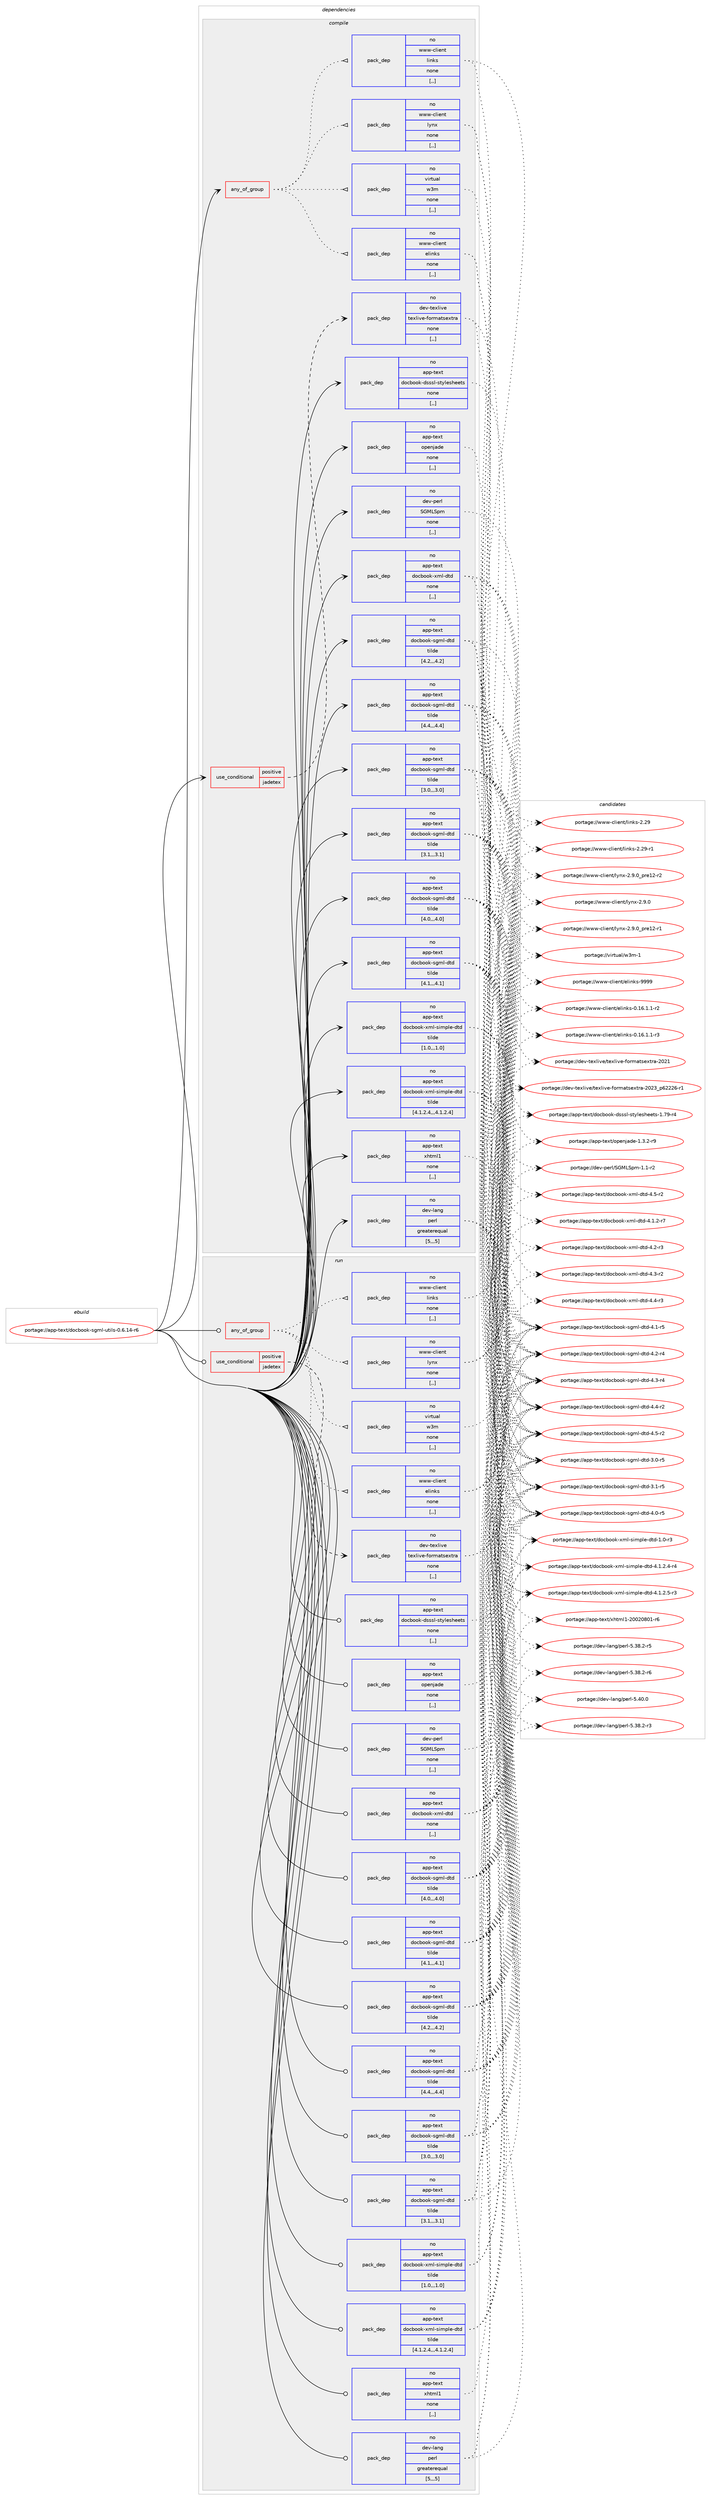 digraph prolog {

# *************
# Graph options
# *************

newrank=true;
concentrate=true;
compound=true;
graph [rankdir=LR,fontname=Helvetica,fontsize=10,ranksep=1.5];#, ranksep=2.5, nodesep=0.2];
edge  [arrowhead=vee];
node  [fontname=Helvetica,fontsize=10];

# **********
# The ebuild
# **********

subgraph cluster_leftcol {
color=gray;
rank=same;
label=<<i>ebuild</i>>;
id [label="portage://app-text/docbook-sgml-utils-0.6.14-r6", color=red, width=4, href="../app-text/docbook-sgml-utils-0.6.14-r6.svg"];
}

# ****************
# The dependencies
# ****************

subgraph cluster_midcol {
color=gray;
label=<<i>dependencies</i>>;
subgraph cluster_compile {
fillcolor="#eeeeee";
style=filled;
label=<<i>compile</i>>;
subgraph any417 {
dependency53388 [label=<<TABLE BORDER="0" CELLBORDER="1" CELLSPACING="0" CELLPADDING="4"><TR><TD CELLPADDING="10">any_of_group</TD></TR></TABLE>>, shape=none, color=red];subgraph pack38398 {
dependency53389 [label=<<TABLE BORDER="0" CELLBORDER="1" CELLSPACING="0" CELLPADDING="4" WIDTH="220"><TR><TD ROWSPAN="6" CELLPADDING="30">pack_dep</TD></TR><TR><TD WIDTH="110">no</TD></TR><TR><TD>www-client</TD></TR><TR><TD>lynx</TD></TR><TR><TD>none</TD></TR><TR><TD>[,,]</TD></TR></TABLE>>, shape=none, color=blue];
}
dependency53388:e -> dependency53389:w [weight=20,style="dotted",arrowhead="oinv"];
subgraph pack38399 {
dependency53390 [label=<<TABLE BORDER="0" CELLBORDER="1" CELLSPACING="0" CELLPADDING="4" WIDTH="220"><TR><TD ROWSPAN="6" CELLPADDING="30">pack_dep</TD></TR><TR><TD WIDTH="110">no</TD></TR><TR><TD>www-client</TD></TR><TR><TD>links</TD></TR><TR><TD>none</TD></TR><TR><TD>[,,]</TD></TR></TABLE>>, shape=none, color=blue];
}
dependency53388:e -> dependency53390:w [weight=20,style="dotted",arrowhead="oinv"];
subgraph pack38400 {
dependency53391 [label=<<TABLE BORDER="0" CELLBORDER="1" CELLSPACING="0" CELLPADDING="4" WIDTH="220"><TR><TD ROWSPAN="6" CELLPADDING="30">pack_dep</TD></TR><TR><TD WIDTH="110">no</TD></TR><TR><TD>www-client</TD></TR><TR><TD>elinks</TD></TR><TR><TD>none</TD></TR><TR><TD>[,,]</TD></TR></TABLE>>, shape=none, color=blue];
}
dependency53388:e -> dependency53391:w [weight=20,style="dotted",arrowhead="oinv"];
subgraph pack38401 {
dependency53392 [label=<<TABLE BORDER="0" CELLBORDER="1" CELLSPACING="0" CELLPADDING="4" WIDTH="220"><TR><TD ROWSPAN="6" CELLPADDING="30">pack_dep</TD></TR><TR><TD WIDTH="110">no</TD></TR><TR><TD>virtual</TD></TR><TR><TD>w3m</TD></TR><TR><TD>none</TD></TR><TR><TD>[,,]</TD></TR></TABLE>>, shape=none, color=blue];
}
dependency53388:e -> dependency53392:w [weight=20,style="dotted",arrowhead="oinv"];
}
id:e -> dependency53388:w [weight=20,style="solid",arrowhead="vee"];
subgraph cond14523 {
dependency53393 [label=<<TABLE BORDER="0" CELLBORDER="1" CELLSPACING="0" CELLPADDING="4"><TR><TD ROWSPAN="3" CELLPADDING="10">use_conditional</TD></TR><TR><TD>positive</TD></TR><TR><TD>jadetex</TD></TR></TABLE>>, shape=none, color=red];
subgraph pack38402 {
dependency53394 [label=<<TABLE BORDER="0" CELLBORDER="1" CELLSPACING="0" CELLPADDING="4" WIDTH="220"><TR><TD ROWSPAN="6" CELLPADDING="30">pack_dep</TD></TR><TR><TD WIDTH="110">no</TD></TR><TR><TD>dev-texlive</TD></TR><TR><TD>texlive-formatsextra</TD></TR><TR><TD>none</TD></TR><TR><TD>[,,]</TD></TR></TABLE>>, shape=none, color=blue];
}
dependency53393:e -> dependency53394:w [weight=20,style="dashed",arrowhead="vee"];
}
id:e -> dependency53393:w [weight=20,style="solid",arrowhead="vee"];
subgraph pack38403 {
dependency53395 [label=<<TABLE BORDER="0" CELLBORDER="1" CELLSPACING="0" CELLPADDING="4" WIDTH="220"><TR><TD ROWSPAN="6" CELLPADDING="30">pack_dep</TD></TR><TR><TD WIDTH="110">no</TD></TR><TR><TD>app-text</TD></TR><TR><TD>docbook-dsssl-stylesheets</TD></TR><TR><TD>none</TD></TR><TR><TD>[,,]</TD></TR></TABLE>>, shape=none, color=blue];
}
id:e -> dependency53395:w [weight=20,style="solid",arrowhead="vee"];
subgraph pack38404 {
dependency53396 [label=<<TABLE BORDER="0" CELLBORDER="1" CELLSPACING="0" CELLPADDING="4" WIDTH="220"><TR><TD ROWSPAN="6" CELLPADDING="30">pack_dep</TD></TR><TR><TD WIDTH="110">no</TD></TR><TR><TD>app-text</TD></TR><TR><TD>docbook-sgml-dtd</TD></TR><TR><TD>tilde</TD></TR><TR><TD>[3.0,,,3.0]</TD></TR></TABLE>>, shape=none, color=blue];
}
id:e -> dependency53396:w [weight=20,style="solid",arrowhead="vee"];
subgraph pack38405 {
dependency53397 [label=<<TABLE BORDER="0" CELLBORDER="1" CELLSPACING="0" CELLPADDING="4" WIDTH="220"><TR><TD ROWSPAN="6" CELLPADDING="30">pack_dep</TD></TR><TR><TD WIDTH="110">no</TD></TR><TR><TD>app-text</TD></TR><TR><TD>docbook-sgml-dtd</TD></TR><TR><TD>tilde</TD></TR><TR><TD>[3.1,,,3.1]</TD></TR></TABLE>>, shape=none, color=blue];
}
id:e -> dependency53397:w [weight=20,style="solid",arrowhead="vee"];
subgraph pack38406 {
dependency53398 [label=<<TABLE BORDER="0" CELLBORDER="1" CELLSPACING="0" CELLPADDING="4" WIDTH="220"><TR><TD ROWSPAN="6" CELLPADDING="30">pack_dep</TD></TR><TR><TD WIDTH="110">no</TD></TR><TR><TD>app-text</TD></TR><TR><TD>docbook-sgml-dtd</TD></TR><TR><TD>tilde</TD></TR><TR><TD>[4.0,,,4.0]</TD></TR></TABLE>>, shape=none, color=blue];
}
id:e -> dependency53398:w [weight=20,style="solid",arrowhead="vee"];
subgraph pack38407 {
dependency53399 [label=<<TABLE BORDER="0" CELLBORDER="1" CELLSPACING="0" CELLPADDING="4" WIDTH="220"><TR><TD ROWSPAN="6" CELLPADDING="30">pack_dep</TD></TR><TR><TD WIDTH="110">no</TD></TR><TR><TD>app-text</TD></TR><TR><TD>docbook-sgml-dtd</TD></TR><TR><TD>tilde</TD></TR><TR><TD>[4.1,,,4.1]</TD></TR></TABLE>>, shape=none, color=blue];
}
id:e -> dependency53399:w [weight=20,style="solid",arrowhead="vee"];
subgraph pack38408 {
dependency53400 [label=<<TABLE BORDER="0" CELLBORDER="1" CELLSPACING="0" CELLPADDING="4" WIDTH="220"><TR><TD ROWSPAN="6" CELLPADDING="30">pack_dep</TD></TR><TR><TD WIDTH="110">no</TD></TR><TR><TD>app-text</TD></TR><TR><TD>docbook-sgml-dtd</TD></TR><TR><TD>tilde</TD></TR><TR><TD>[4.2,,,4.2]</TD></TR></TABLE>>, shape=none, color=blue];
}
id:e -> dependency53400:w [weight=20,style="solid",arrowhead="vee"];
subgraph pack38409 {
dependency53401 [label=<<TABLE BORDER="0" CELLBORDER="1" CELLSPACING="0" CELLPADDING="4" WIDTH="220"><TR><TD ROWSPAN="6" CELLPADDING="30">pack_dep</TD></TR><TR><TD WIDTH="110">no</TD></TR><TR><TD>app-text</TD></TR><TR><TD>docbook-sgml-dtd</TD></TR><TR><TD>tilde</TD></TR><TR><TD>[4.4,,,4.4]</TD></TR></TABLE>>, shape=none, color=blue];
}
id:e -> dependency53401:w [weight=20,style="solid",arrowhead="vee"];
subgraph pack38410 {
dependency53402 [label=<<TABLE BORDER="0" CELLBORDER="1" CELLSPACING="0" CELLPADDING="4" WIDTH="220"><TR><TD ROWSPAN="6" CELLPADDING="30">pack_dep</TD></TR><TR><TD WIDTH="110">no</TD></TR><TR><TD>app-text</TD></TR><TR><TD>docbook-xml-dtd</TD></TR><TR><TD>none</TD></TR><TR><TD>[,,]</TD></TR></TABLE>>, shape=none, color=blue];
}
id:e -> dependency53402:w [weight=20,style="solid",arrowhead="vee"];
subgraph pack38411 {
dependency53403 [label=<<TABLE BORDER="0" CELLBORDER="1" CELLSPACING="0" CELLPADDING="4" WIDTH="220"><TR><TD ROWSPAN="6" CELLPADDING="30">pack_dep</TD></TR><TR><TD WIDTH="110">no</TD></TR><TR><TD>app-text</TD></TR><TR><TD>docbook-xml-simple-dtd</TD></TR><TR><TD>tilde</TD></TR><TR><TD>[1.0,,,1.0]</TD></TR></TABLE>>, shape=none, color=blue];
}
id:e -> dependency53403:w [weight=20,style="solid",arrowhead="vee"];
subgraph pack38412 {
dependency53404 [label=<<TABLE BORDER="0" CELLBORDER="1" CELLSPACING="0" CELLPADDING="4" WIDTH="220"><TR><TD ROWSPAN="6" CELLPADDING="30">pack_dep</TD></TR><TR><TD WIDTH="110">no</TD></TR><TR><TD>app-text</TD></TR><TR><TD>docbook-xml-simple-dtd</TD></TR><TR><TD>tilde</TD></TR><TR><TD>[4.1.2.4,,,4.1.2.4]</TD></TR></TABLE>>, shape=none, color=blue];
}
id:e -> dependency53404:w [weight=20,style="solid",arrowhead="vee"];
subgraph pack38413 {
dependency53405 [label=<<TABLE BORDER="0" CELLBORDER="1" CELLSPACING="0" CELLPADDING="4" WIDTH="220"><TR><TD ROWSPAN="6" CELLPADDING="30">pack_dep</TD></TR><TR><TD WIDTH="110">no</TD></TR><TR><TD>app-text</TD></TR><TR><TD>openjade</TD></TR><TR><TD>none</TD></TR><TR><TD>[,,]</TD></TR></TABLE>>, shape=none, color=blue];
}
id:e -> dependency53405:w [weight=20,style="solid",arrowhead="vee"];
subgraph pack38414 {
dependency53406 [label=<<TABLE BORDER="0" CELLBORDER="1" CELLSPACING="0" CELLPADDING="4" WIDTH="220"><TR><TD ROWSPAN="6" CELLPADDING="30">pack_dep</TD></TR><TR><TD WIDTH="110">no</TD></TR><TR><TD>app-text</TD></TR><TR><TD>xhtml1</TD></TR><TR><TD>none</TD></TR><TR><TD>[,,]</TD></TR></TABLE>>, shape=none, color=blue];
}
id:e -> dependency53406:w [weight=20,style="solid",arrowhead="vee"];
subgraph pack38415 {
dependency53407 [label=<<TABLE BORDER="0" CELLBORDER="1" CELLSPACING="0" CELLPADDING="4" WIDTH="220"><TR><TD ROWSPAN="6" CELLPADDING="30">pack_dep</TD></TR><TR><TD WIDTH="110">no</TD></TR><TR><TD>dev-lang</TD></TR><TR><TD>perl</TD></TR><TR><TD>greaterequal</TD></TR><TR><TD>[5,,,5]</TD></TR></TABLE>>, shape=none, color=blue];
}
id:e -> dependency53407:w [weight=20,style="solid",arrowhead="vee"];
subgraph pack38416 {
dependency53408 [label=<<TABLE BORDER="0" CELLBORDER="1" CELLSPACING="0" CELLPADDING="4" WIDTH="220"><TR><TD ROWSPAN="6" CELLPADDING="30">pack_dep</TD></TR><TR><TD WIDTH="110">no</TD></TR><TR><TD>dev-perl</TD></TR><TR><TD>SGMLSpm</TD></TR><TR><TD>none</TD></TR><TR><TD>[,,]</TD></TR></TABLE>>, shape=none, color=blue];
}
id:e -> dependency53408:w [weight=20,style="solid",arrowhead="vee"];
}
subgraph cluster_compileandrun {
fillcolor="#eeeeee";
style=filled;
label=<<i>compile and run</i>>;
}
subgraph cluster_run {
fillcolor="#eeeeee";
style=filled;
label=<<i>run</i>>;
subgraph any418 {
dependency53409 [label=<<TABLE BORDER="0" CELLBORDER="1" CELLSPACING="0" CELLPADDING="4"><TR><TD CELLPADDING="10">any_of_group</TD></TR></TABLE>>, shape=none, color=red];subgraph pack38417 {
dependency53410 [label=<<TABLE BORDER="0" CELLBORDER="1" CELLSPACING="0" CELLPADDING="4" WIDTH="220"><TR><TD ROWSPAN="6" CELLPADDING="30">pack_dep</TD></TR><TR><TD WIDTH="110">no</TD></TR><TR><TD>www-client</TD></TR><TR><TD>lynx</TD></TR><TR><TD>none</TD></TR><TR><TD>[,,]</TD></TR></TABLE>>, shape=none, color=blue];
}
dependency53409:e -> dependency53410:w [weight=20,style="dotted",arrowhead="oinv"];
subgraph pack38418 {
dependency53411 [label=<<TABLE BORDER="0" CELLBORDER="1" CELLSPACING="0" CELLPADDING="4" WIDTH="220"><TR><TD ROWSPAN="6" CELLPADDING="30">pack_dep</TD></TR><TR><TD WIDTH="110">no</TD></TR><TR><TD>www-client</TD></TR><TR><TD>links</TD></TR><TR><TD>none</TD></TR><TR><TD>[,,]</TD></TR></TABLE>>, shape=none, color=blue];
}
dependency53409:e -> dependency53411:w [weight=20,style="dotted",arrowhead="oinv"];
subgraph pack38419 {
dependency53412 [label=<<TABLE BORDER="0" CELLBORDER="1" CELLSPACING="0" CELLPADDING="4" WIDTH="220"><TR><TD ROWSPAN="6" CELLPADDING="30">pack_dep</TD></TR><TR><TD WIDTH="110">no</TD></TR><TR><TD>www-client</TD></TR><TR><TD>elinks</TD></TR><TR><TD>none</TD></TR><TR><TD>[,,]</TD></TR></TABLE>>, shape=none, color=blue];
}
dependency53409:e -> dependency53412:w [weight=20,style="dotted",arrowhead="oinv"];
subgraph pack38420 {
dependency53413 [label=<<TABLE BORDER="0" CELLBORDER="1" CELLSPACING="0" CELLPADDING="4" WIDTH="220"><TR><TD ROWSPAN="6" CELLPADDING="30">pack_dep</TD></TR><TR><TD WIDTH="110">no</TD></TR><TR><TD>virtual</TD></TR><TR><TD>w3m</TD></TR><TR><TD>none</TD></TR><TR><TD>[,,]</TD></TR></TABLE>>, shape=none, color=blue];
}
dependency53409:e -> dependency53413:w [weight=20,style="dotted",arrowhead="oinv"];
}
id:e -> dependency53409:w [weight=20,style="solid",arrowhead="odot"];
subgraph cond14524 {
dependency53414 [label=<<TABLE BORDER="0" CELLBORDER="1" CELLSPACING="0" CELLPADDING="4"><TR><TD ROWSPAN="3" CELLPADDING="10">use_conditional</TD></TR><TR><TD>positive</TD></TR><TR><TD>jadetex</TD></TR></TABLE>>, shape=none, color=red];
subgraph pack38421 {
dependency53415 [label=<<TABLE BORDER="0" CELLBORDER="1" CELLSPACING="0" CELLPADDING="4" WIDTH="220"><TR><TD ROWSPAN="6" CELLPADDING="30">pack_dep</TD></TR><TR><TD WIDTH="110">no</TD></TR><TR><TD>dev-texlive</TD></TR><TR><TD>texlive-formatsextra</TD></TR><TR><TD>none</TD></TR><TR><TD>[,,]</TD></TR></TABLE>>, shape=none, color=blue];
}
dependency53414:e -> dependency53415:w [weight=20,style="dashed",arrowhead="vee"];
}
id:e -> dependency53414:w [weight=20,style="solid",arrowhead="odot"];
subgraph pack38422 {
dependency53416 [label=<<TABLE BORDER="0" CELLBORDER="1" CELLSPACING="0" CELLPADDING="4" WIDTH="220"><TR><TD ROWSPAN="6" CELLPADDING="30">pack_dep</TD></TR><TR><TD WIDTH="110">no</TD></TR><TR><TD>app-text</TD></TR><TR><TD>docbook-dsssl-stylesheets</TD></TR><TR><TD>none</TD></TR><TR><TD>[,,]</TD></TR></TABLE>>, shape=none, color=blue];
}
id:e -> dependency53416:w [weight=20,style="solid",arrowhead="odot"];
subgraph pack38423 {
dependency53417 [label=<<TABLE BORDER="0" CELLBORDER="1" CELLSPACING="0" CELLPADDING="4" WIDTH="220"><TR><TD ROWSPAN="6" CELLPADDING="30">pack_dep</TD></TR><TR><TD WIDTH="110">no</TD></TR><TR><TD>app-text</TD></TR><TR><TD>docbook-sgml-dtd</TD></TR><TR><TD>tilde</TD></TR><TR><TD>[3.0,,,3.0]</TD></TR></TABLE>>, shape=none, color=blue];
}
id:e -> dependency53417:w [weight=20,style="solid",arrowhead="odot"];
subgraph pack38424 {
dependency53418 [label=<<TABLE BORDER="0" CELLBORDER="1" CELLSPACING="0" CELLPADDING="4" WIDTH="220"><TR><TD ROWSPAN="6" CELLPADDING="30">pack_dep</TD></TR><TR><TD WIDTH="110">no</TD></TR><TR><TD>app-text</TD></TR><TR><TD>docbook-sgml-dtd</TD></TR><TR><TD>tilde</TD></TR><TR><TD>[3.1,,,3.1]</TD></TR></TABLE>>, shape=none, color=blue];
}
id:e -> dependency53418:w [weight=20,style="solid",arrowhead="odot"];
subgraph pack38425 {
dependency53419 [label=<<TABLE BORDER="0" CELLBORDER="1" CELLSPACING="0" CELLPADDING="4" WIDTH="220"><TR><TD ROWSPAN="6" CELLPADDING="30">pack_dep</TD></TR><TR><TD WIDTH="110">no</TD></TR><TR><TD>app-text</TD></TR><TR><TD>docbook-sgml-dtd</TD></TR><TR><TD>tilde</TD></TR><TR><TD>[4.0,,,4.0]</TD></TR></TABLE>>, shape=none, color=blue];
}
id:e -> dependency53419:w [weight=20,style="solid",arrowhead="odot"];
subgraph pack38426 {
dependency53420 [label=<<TABLE BORDER="0" CELLBORDER="1" CELLSPACING="0" CELLPADDING="4" WIDTH="220"><TR><TD ROWSPAN="6" CELLPADDING="30">pack_dep</TD></TR><TR><TD WIDTH="110">no</TD></TR><TR><TD>app-text</TD></TR><TR><TD>docbook-sgml-dtd</TD></TR><TR><TD>tilde</TD></TR><TR><TD>[4.1,,,4.1]</TD></TR></TABLE>>, shape=none, color=blue];
}
id:e -> dependency53420:w [weight=20,style="solid",arrowhead="odot"];
subgraph pack38427 {
dependency53421 [label=<<TABLE BORDER="0" CELLBORDER="1" CELLSPACING="0" CELLPADDING="4" WIDTH="220"><TR><TD ROWSPAN="6" CELLPADDING="30">pack_dep</TD></TR><TR><TD WIDTH="110">no</TD></TR><TR><TD>app-text</TD></TR><TR><TD>docbook-sgml-dtd</TD></TR><TR><TD>tilde</TD></TR><TR><TD>[4.2,,,4.2]</TD></TR></TABLE>>, shape=none, color=blue];
}
id:e -> dependency53421:w [weight=20,style="solid",arrowhead="odot"];
subgraph pack38428 {
dependency53422 [label=<<TABLE BORDER="0" CELLBORDER="1" CELLSPACING="0" CELLPADDING="4" WIDTH="220"><TR><TD ROWSPAN="6" CELLPADDING="30">pack_dep</TD></TR><TR><TD WIDTH="110">no</TD></TR><TR><TD>app-text</TD></TR><TR><TD>docbook-sgml-dtd</TD></TR><TR><TD>tilde</TD></TR><TR><TD>[4.4,,,4.4]</TD></TR></TABLE>>, shape=none, color=blue];
}
id:e -> dependency53422:w [weight=20,style="solid",arrowhead="odot"];
subgraph pack38429 {
dependency53423 [label=<<TABLE BORDER="0" CELLBORDER="1" CELLSPACING="0" CELLPADDING="4" WIDTH="220"><TR><TD ROWSPAN="6" CELLPADDING="30">pack_dep</TD></TR><TR><TD WIDTH="110">no</TD></TR><TR><TD>app-text</TD></TR><TR><TD>docbook-xml-dtd</TD></TR><TR><TD>none</TD></TR><TR><TD>[,,]</TD></TR></TABLE>>, shape=none, color=blue];
}
id:e -> dependency53423:w [weight=20,style="solid",arrowhead="odot"];
subgraph pack38430 {
dependency53424 [label=<<TABLE BORDER="0" CELLBORDER="1" CELLSPACING="0" CELLPADDING="4" WIDTH="220"><TR><TD ROWSPAN="6" CELLPADDING="30">pack_dep</TD></TR><TR><TD WIDTH="110">no</TD></TR><TR><TD>app-text</TD></TR><TR><TD>docbook-xml-simple-dtd</TD></TR><TR><TD>tilde</TD></TR><TR><TD>[1.0,,,1.0]</TD></TR></TABLE>>, shape=none, color=blue];
}
id:e -> dependency53424:w [weight=20,style="solid",arrowhead="odot"];
subgraph pack38431 {
dependency53425 [label=<<TABLE BORDER="0" CELLBORDER="1" CELLSPACING="0" CELLPADDING="4" WIDTH="220"><TR><TD ROWSPAN="6" CELLPADDING="30">pack_dep</TD></TR><TR><TD WIDTH="110">no</TD></TR><TR><TD>app-text</TD></TR><TR><TD>docbook-xml-simple-dtd</TD></TR><TR><TD>tilde</TD></TR><TR><TD>[4.1.2.4,,,4.1.2.4]</TD></TR></TABLE>>, shape=none, color=blue];
}
id:e -> dependency53425:w [weight=20,style="solid",arrowhead="odot"];
subgraph pack38432 {
dependency53426 [label=<<TABLE BORDER="0" CELLBORDER="1" CELLSPACING="0" CELLPADDING="4" WIDTH="220"><TR><TD ROWSPAN="6" CELLPADDING="30">pack_dep</TD></TR><TR><TD WIDTH="110">no</TD></TR><TR><TD>app-text</TD></TR><TR><TD>openjade</TD></TR><TR><TD>none</TD></TR><TR><TD>[,,]</TD></TR></TABLE>>, shape=none, color=blue];
}
id:e -> dependency53426:w [weight=20,style="solid",arrowhead="odot"];
subgraph pack38433 {
dependency53427 [label=<<TABLE BORDER="0" CELLBORDER="1" CELLSPACING="0" CELLPADDING="4" WIDTH="220"><TR><TD ROWSPAN="6" CELLPADDING="30">pack_dep</TD></TR><TR><TD WIDTH="110">no</TD></TR><TR><TD>app-text</TD></TR><TR><TD>xhtml1</TD></TR><TR><TD>none</TD></TR><TR><TD>[,,]</TD></TR></TABLE>>, shape=none, color=blue];
}
id:e -> dependency53427:w [weight=20,style="solid",arrowhead="odot"];
subgraph pack38434 {
dependency53428 [label=<<TABLE BORDER="0" CELLBORDER="1" CELLSPACING="0" CELLPADDING="4" WIDTH="220"><TR><TD ROWSPAN="6" CELLPADDING="30">pack_dep</TD></TR><TR><TD WIDTH="110">no</TD></TR><TR><TD>dev-lang</TD></TR><TR><TD>perl</TD></TR><TR><TD>greaterequal</TD></TR><TR><TD>[5,,,5]</TD></TR></TABLE>>, shape=none, color=blue];
}
id:e -> dependency53428:w [weight=20,style="solid",arrowhead="odot"];
subgraph pack38435 {
dependency53429 [label=<<TABLE BORDER="0" CELLBORDER="1" CELLSPACING="0" CELLPADDING="4" WIDTH="220"><TR><TD ROWSPAN="6" CELLPADDING="30">pack_dep</TD></TR><TR><TD WIDTH="110">no</TD></TR><TR><TD>dev-perl</TD></TR><TR><TD>SGMLSpm</TD></TR><TR><TD>none</TD></TR><TR><TD>[,,]</TD></TR></TABLE>>, shape=none, color=blue];
}
id:e -> dependency53429:w [weight=20,style="solid",arrowhead="odot"];
}
}

# **************
# The candidates
# **************

subgraph cluster_choices {
rank=same;
color=gray;
label=<<i>candidates</i>>;

subgraph choice38398 {
color=black;
nodesep=1;
choice119119119459910810510111011647108121110120455046574648 [label="portage://www-client/lynx-2.9.0", color=red, width=4,href="../www-client/lynx-2.9.0.svg"];
choice1191191194599108105101110116471081211101204550465746489511211410149504511449 [label="portage://www-client/lynx-2.9.0_pre12-r1", color=red, width=4,href="../www-client/lynx-2.9.0_pre12-r1.svg"];
choice1191191194599108105101110116471081211101204550465746489511211410149504511450 [label="portage://www-client/lynx-2.9.0_pre12-r2", color=red, width=4,href="../www-client/lynx-2.9.0_pre12-r2.svg"];
dependency53389:e -> choice119119119459910810510111011647108121110120455046574648:w [style=dotted,weight="100"];
dependency53389:e -> choice1191191194599108105101110116471081211101204550465746489511211410149504511449:w [style=dotted,weight="100"];
dependency53389:e -> choice1191191194599108105101110116471081211101204550465746489511211410149504511450:w [style=dotted,weight="100"];
}
subgraph choice38399 {
color=black;
nodesep=1;
choice1191191194599108105101110116471081051101071154550465057 [label="portage://www-client/links-2.29", color=red, width=4,href="../www-client/links-2.29.svg"];
choice11911911945991081051011101164710810511010711545504650574511449 [label="portage://www-client/links-2.29-r1", color=red, width=4,href="../www-client/links-2.29-r1.svg"];
dependency53390:e -> choice1191191194599108105101110116471081051101071154550465057:w [style=dotted,weight="100"];
dependency53390:e -> choice11911911945991081051011101164710810511010711545504650574511449:w [style=dotted,weight="100"];
}
subgraph choice38400 {
color=black;
nodesep=1;
choice1191191194599108105101110116471011081051101071154548464954464946494511450 [label="portage://www-client/elinks-0.16.1.1-r2", color=red, width=4,href="../www-client/elinks-0.16.1.1-r2.svg"];
choice1191191194599108105101110116471011081051101071154548464954464946494511451 [label="portage://www-client/elinks-0.16.1.1-r3", color=red, width=4,href="../www-client/elinks-0.16.1.1-r3.svg"];
choice1191191194599108105101110116471011081051101071154557575757 [label="portage://www-client/elinks-9999", color=red, width=4,href="../www-client/elinks-9999.svg"];
dependency53391:e -> choice1191191194599108105101110116471011081051101071154548464954464946494511450:w [style=dotted,weight="100"];
dependency53391:e -> choice1191191194599108105101110116471011081051101071154548464954464946494511451:w [style=dotted,weight="100"];
dependency53391:e -> choice1191191194599108105101110116471011081051101071154557575757:w [style=dotted,weight="100"];
}
subgraph choice38401 {
color=black;
nodesep=1;
choice1181051141161179710847119511094549 [label="portage://virtual/w3m-1", color=red, width=4,href="../virtual/w3m-1.svg"];
dependency53392:e -> choice1181051141161179710847119511094549:w [style=dotted,weight="100"];
}
subgraph choice38402 {
color=black;
nodesep=1;
choice10010111845116101120108105118101471161011201081051181014510211111410997116115101120116114974550485049 [label="portage://dev-texlive/texlive-formatsextra-2021", color=red, width=4,href="../dev-texlive/texlive-formatsextra-2021.svg"];
choice100101118451161011201081051181014711610112010810511810145102111114109971161151011201161149745504850519511254505050544511449 [label="portage://dev-texlive/texlive-formatsextra-2023_p62226-r1", color=red, width=4,href="../dev-texlive/texlive-formatsextra-2023_p62226-r1.svg"];
dependency53394:e -> choice10010111845116101120108105118101471161011201081051181014510211111410997116115101120116114974550485049:w [style=dotted,weight="100"];
dependency53394:e -> choice100101118451161011201081051181014711610112010810511810145102111114109971161151011201161149745504850519511254505050544511449:w [style=dotted,weight="100"];
}
subgraph choice38403 {
color=black;
nodesep=1;
choice9711211245116101120116471001119998111111107451001151151151084511511612110810111510410110111611545494655574511452 [label="portage://app-text/docbook-dsssl-stylesheets-1.79-r4", color=red, width=4,href="../app-text/docbook-dsssl-stylesheets-1.79-r4.svg"];
dependency53395:e -> choice9711211245116101120116471001119998111111107451001151151151084511511612110810111510410110111611545494655574511452:w [style=dotted,weight="100"];
}
subgraph choice38404 {
color=black;
nodesep=1;
choice97112112451161011201164710011199981111111074511510310910845100116100455146484511453 [label="portage://app-text/docbook-sgml-dtd-3.0-r5", color=red, width=4,href="../app-text/docbook-sgml-dtd-3.0-r5.svg"];
choice97112112451161011201164710011199981111111074511510310910845100116100455146494511453 [label="portage://app-text/docbook-sgml-dtd-3.1-r5", color=red, width=4,href="../app-text/docbook-sgml-dtd-3.1-r5.svg"];
choice97112112451161011201164710011199981111111074511510310910845100116100455246484511453 [label="portage://app-text/docbook-sgml-dtd-4.0-r5", color=red, width=4,href="../app-text/docbook-sgml-dtd-4.0-r5.svg"];
choice97112112451161011201164710011199981111111074511510310910845100116100455246494511453 [label="portage://app-text/docbook-sgml-dtd-4.1-r5", color=red, width=4,href="../app-text/docbook-sgml-dtd-4.1-r5.svg"];
choice97112112451161011201164710011199981111111074511510310910845100116100455246504511452 [label="portage://app-text/docbook-sgml-dtd-4.2-r4", color=red, width=4,href="../app-text/docbook-sgml-dtd-4.2-r4.svg"];
choice97112112451161011201164710011199981111111074511510310910845100116100455246514511452 [label="portage://app-text/docbook-sgml-dtd-4.3-r4", color=red, width=4,href="../app-text/docbook-sgml-dtd-4.3-r4.svg"];
choice97112112451161011201164710011199981111111074511510310910845100116100455246524511450 [label="portage://app-text/docbook-sgml-dtd-4.4-r2", color=red, width=4,href="../app-text/docbook-sgml-dtd-4.4-r2.svg"];
choice97112112451161011201164710011199981111111074511510310910845100116100455246534511450 [label="portage://app-text/docbook-sgml-dtd-4.5-r2", color=red, width=4,href="../app-text/docbook-sgml-dtd-4.5-r2.svg"];
dependency53396:e -> choice97112112451161011201164710011199981111111074511510310910845100116100455146484511453:w [style=dotted,weight="100"];
dependency53396:e -> choice97112112451161011201164710011199981111111074511510310910845100116100455146494511453:w [style=dotted,weight="100"];
dependency53396:e -> choice97112112451161011201164710011199981111111074511510310910845100116100455246484511453:w [style=dotted,weight="100"];
dependency53396:e -> choice97112112451161011201164710011199981111111074511510310910845100116100455246494511453:w [style=dotted,weight="100"];
dependency53396:e -> choice97112112451161011201164710011199981111111074511510310910845100116100455246504511452:w [style=dotted,weight="100"];
dependency53396:e -> choice97112112451161011201164710011199981111111074511510310910845100116100455246514511452:w [style=dotted,weight="100"];
dependency53396:e -> choice97112112451161011201164710011199981111111074511510310910845100116100455246524511450:w [style=dotted,weight="100"];
dependency53396:e -> choice97112112451161011201164710011199981111111074511510310910845100116100455246534511450:w [style=dotted,weight="100"];
}
subgraph choice38405 {
color=black;
nodesep=1;
choice97112112451161011201164710011199981111111074511510310910845100116100455146484511453 [label="portage://app-text/docbook-sgml-dtd-3.0-r5", color=red, width=4,href="../app-text/docbook-sgml-dtd-3.0-r5.svg"];
choice97112112451161011201164710011199981111111074511510310910845100116100455146494511453 [label="portage://app-text/docbook-sgml-dtd-3.1-r5", color=red, width=4,href="../app-text/docbook-sgml-dtd-3.1-r5.svg"];
choice97112112451161011201164710011199981111111074511510310910845100116100455246484511453 [label="portage://app-text/docbook-sgml-dtd-4.0-r5", color=red, width=4,href="../app-text/docbook-sgml-dtd-4.0-r5.svg"];
choice97112112451161011201164710011199981111111074511510310910845100116100455246494511453 [label="portage://app-text/docbook-sgml-dtd-4.1-r5", color=red, width=4,href="../app-text/docbook-sgml-dtd-4.1-r5.svg"];
choice97112112451161011201164710011199981111111074511510310910845100116100455246504511452 [label="portage://app-text/docbook-sgml-dtd-4.2-r4", color=red, width=4,href="../app-text/docbook-sgml-dtd-4.2-r4.svg"];
choice97112112451161011201164710011199981111111074511510310910845100116100455246514511452 [label="portage://app-text/docbook-sgml-dtd-4.3-r4", color=red, width=4,href="../app-text/docbook-sgml-dtd-4.3-r4.svg"];
choice97112112451161011201164710011199981111111074511510310910845100116100455246524511450 [label="portage://app-text/docbook-sgml-dtd-4.4-r2", color=red, width=4,href="../app-text/docbook-sgml-dtd-4.4-r2.svg"];
choice97112112451161011201164710011199981111111074511510310910845100116100455246534511450 [label="portage://app-text/docbook-sgml-dtd-4.5-r2", color=red, width=4,href="../app-text/docbook-sgml-dtd-4.5-r2.svg"];
dependency53397:e -> choice97112112451161011201164710011199981111111074511510310910845100116100455146484511453:w [style=dotted,weight="100"];
dependency53397:e -> choice97112112451161011201164710011199981111111074511510310910845100116100455146494511453:w [style=dotted,weight="100"];
dependency53397:e -> choice97112112451161011201164710011199981111111074511510310910845100116100455246484511453:w [style=dotted,weight="100"];
dependency53397:e -> choice97112112451161011201164710011199981111111074511510310910845100116100455246494511453:w [style=dotted,weight="100"];
dependency53397:e -> choice97112112451161011201164710011199981111111074511510310910845100116100455246504511452:w [style=dotted,weight="100"];
dependency53397:e -> choice97112112451161011201164710011199981111111074511510310910845100116100455246514511452:w [style=dotted,weight="100"];
dependency53397:e -> choice97112112451161011201164710011199981111111074511510310910845100116100455246524511450:w [style=dotted,weight="100"];
dependency53397:e -> choice97112112451161011201164710011199981111111074511510310910845100116100455246534511450:w [style=dotted,weight="100"];
}
subgraph choice38406 {
color=black;
nodesep=1;
choice97112112451161011201164710011199981111111074511510310910845100116100455146484511453 [label="portage://app-text/docbook-sgml-dtd-3.0-r5", color=red, width=4,href="../app-text/docbook-sgml-dtd-3.0-r5.svg"];
choice97112112451161011201164710011199981111111074511510310910845100116100455146494511453 [label="portage://app-text/docbook-sgml-dtd-3.1-r5", color=red, width=4,href="../app-text/docbook-sgml-dtd-3.1-r5.svg"];
choice97112112451161011201164710011199981111111074511510310910845100116100455246484511453 [label="portage://app-text/docbook-sgml-dtd-4.0-r5", color=red, width=4,href="../app-text/docbook-sgml-dtd-4.0-r5.svg"];
choice97112112451161011201164710011199981111111074511510310910845100116100455246494511453 [label="portage://app-text/docbook-sgml-dtd-4.1-r5", color=red, width=4,href="../app-text/docbook-sgml-dtd-4.1-r5.svg"];
choice97112112451161011201164710011199981111111074511510310910845100116100455246504511452 [label="portage://app-text/docbook-sgml-dtd-4.2-r4", color=red, width=4,href="../app-text/docbook-sgml-dtd-4.2-r4.svg"];
choice97112112451161011201164710011199981111111074511510310910845100116100455246514511452 [label="portage://app-text/docbook-sgml-dtd-4.3-r4", color=red, width=4,href="../app-text/docbook-sgml-dtd-4.3-r4.svg"];
choice97112112451161011201164710011199981111111074511510310910845100116100455246524511450 [label="portage://app-text/docbook-sgml-dtd-4.4-r2", color=red, width=4,href="../app-text/docbook-sgml-dtd-4.4-r2.svg"];
choice97112112451161011201164710011199981111111074511510310910845100116100455246534511450 [label="portage://app-text/docbook-sgml-dtd-4.5-r2", color=red, width=4,href="../app-text/docbook-sgml-dtd-4.5-r2.svg"];
dependency53398:e -> choice97112112451161011201164710011199981111111074511510310910845100116100455146484511453:w [style=dotted,weight="100"];
dependency53398:e -> choice97112112451161011201164710011199981111111074511510310910845100116100455146494511453:w [style=dotted,weight="100"];
dependency53398:e -> choice97112112451161011201164710011199981111111074511510310910845100116100455246484511453:w [style=dotted,weight="100"];
dependency53398:e -> choice97112112451161011201164710011199981111111074511510310910845100116100455246494511453:w [style=dotted,weight="100"];
dependency53398:e -> choice97112112451161011201164710011199981111111074511510310910845100116100455246504511452:w [style=dotted,weight="100"];
dependency53398:e -> choice97112112451161011201164710011199981111111074511510310910845100116100455246514511452:w [style=dotted,weight="100"];
dependency53398:e -> choice97112112451161011201164710011199981111111074511510310910845100116100455246524511450:w [style=dotted,weight="100"];
dependency53398:e -> choice97112112451161011201164710011199981111111074511510310910845100116100455246534511450:w [style=dotted,weight="100"];
}
subgraph choice38407 {
color=black;
nodesep=1;
choice97112112451161011201164710011199981111111074511510310910845100116100455146484511453 [label="portage://app-text/docbook-sgml-dtd-3.0-r5", color=red, width=4,href="../app-text/docbook-sgml-dtd-3.0-r5.svg"];
choice97112112451161011201164710011199981111111074511510310910845100116100455146494511453 [label="portage://app-text/docbook-sgml-dtd-3.1-r5", color=red, width=4,href="../app-text/docbook-sgml-dtd-3.1-r5.svg"];
choice97112112451161011201164710011199981111111074511510310910845100116100455246484511453 [label="portage://app-text/docbook-sgml-dtd-4.0-r5", color=red, width=4,href="../app-text/docbook-sgml-dtd-4.0-r5.svg"];
choice97112112451161011201164710011199981111111074511510310910845100116100455246494511453 [label="portage://app-text/docbook-sgml-dtd-4.1-r5", color=red, width=4,href="../app-text/docbook-sgml-dtd-4.1-r5.svg"];
choice97112112451161011201164710011199981111111074511510310910845100116100455246504511452 [label="portage://app-text/docbook-sgml-dtd-4.2-r4", color=red, width=4,href="../app-text/docbook-sgml-dtd-4.2-r4.svg"];
choice97112112451161011201164710011199981111111074511510310910845100116100455246514511452 [label="portage://app-text/docbook-sgml-dtd-4.3-r4", color=red, width=4,href="../app-text/docbook-sgml-dtd-4.3-r4.svg"];
choice97112112451161011201164710011199981111111074511510310910845100116100455246524511450 [label="portage://app-text/docbook-sgml-dtd-4.4-r2", color=red, width=4,href="../app-text/docbook-sgml-dtd-4.4-r2.svg"];
choice97112112451161011201164710011199981111111074511510310910845100116100455246534511450 [label="portage://app-text/docbook-sgml-dtd-4.5-r2", color=red, width=4,href="../app-text/docbook-sgml-dtd-4.5-r2.svg"];
dependency53399:e -> choice97112112451161011201164710011199981111111074511510310910845100116100455146484511453:w [style=dotted,weight="100"];
dependency53399:e -> choice97112112451161011201164710011199981111111074511510310910845100116100455146494511453:w [style=dotted,weight="100"];
dependency53399:e -> choice97112112451161011201164710011199981111111074511510310910845100116100455246484511453:w [style=dotted,weight="100"];
dependency53399:e -> choice97112112451161011201164710011199981111111074511510310910845100116100455246494511453:w [style=dotted,weight="100"];
dependency53399:e -> choice97112112451161011201164710011199981111111074511510310910845100116100455246504511452:w [style=dotted,weight="100"];
dependency53399:e -> choice97112112451161011201164710011199981111111074511510310910845100116100455246514511452:w [style=dotted,weight="100"];
dependency53399:e -> choice97112112451161011201164710011199981111111074511510310910845100116100455246524511450:w [style=dotted,weight="100"];
dependency53399:e -> choice97112112451161011201164710011199981111111074511510310910845100116100455246534511450:w [style=dotted,weight="100"];
}
subgraph choice38408 {
color=black;
nodesep=1;
choice97112112451161011201164710011199981111111074511510310910845100116100455146484511453 [label="portage://app-text/docbook-sgml-dtd-3.0-r5", color=red, width=4,href="../app-text/docbook-sgml-dtd-3.0-r5.svg"];
choice97112112451161011201164710011199981111111074511510310910845100116100455146494511453 [label="portage://app-text/docbook-sgml-dtd-3.1-r5", color=red, width=4,href="../app-text/docbook-sgml-dtd-3.1-r5.svg"];
choice97112112451161011201164710011199981111111074511510310910845100116100455246484511453 [label="portage://app-text/docbook-sgml-dtd-4.0-r5", color=red, width=4,href="../app-text/docbook-sgml-dtd-4.0-r5.svg"];
choice97112112451161011201164710011199981111111074511510310910845100116100455246494511453 [label="portage://app-text/docbook-sgml-dtd-4.1-r5", color=red, width=4,href="../app-text/docbook-sgml-dtd-4.1-r5.svg"];
choice97112112451161011201164710011199981111111074511510310910845100116100455246504511452 [label="portage://app-text/docbook-sgml-dtd-4.2-r4", color=red, width=4,href="../app-text/docbook-sgml-dtd-4.2-r4.svg"];
choice97112112451161011201164710011199981111111074511510310910845100116100455246514511452 [label="portage://app-text/docbook-sgml-dtd-4.3-r4", color=red, width=4,href="../app-text/docbook-sgml-dtd-4.3-r4.svg"];
choice97112112451161011201164710011199981111111074511510310910845100116100455246524511450 [label="portage://app-text/docbook-sgml-dtd-4.4-r2", color=red, width=4,href="../app-text/docbook-sgml-dtd-4.4-r2.svg"];
choice97112112451161011201164710011199981111111074511510310910845100116100455246534511450 [label="portage://app-text/docbook-sgml-dtd-4.5-r2", color=red, width=4,href="../app-text/docbook-sgml-dtd-4.5-r2.svg"];
dependency53400:e -> choice97112112451161011201164710011199981111111074511510310910845100116100455146484511453:w [style=dotted,weight="100"];
dependency53400:e -> choice97112112451161011201164710011199981111111074511510310910845100116100455146494511453:w [style=dotted,weight="100"];
dependency53400:e -> choice97112112451161011201164710011199981111111074511510310910845100116100455246484511453:w [style=dotted,weight="100"];
dependency53400:e -> choice97112112451161011201164710011199981111111074511510310910845100116100455246494511453:w [style=dotted,weight="100"];
dependency53400:e -> choice97112112451161011201164710011199981111111074511510310910845100116100455246504511452:w [style=dotted,weight="100"];
dependency53400:e -> choice97112112451161011201164710011199981111111074511510310910845100116100455246514511452:w [style=dotted,weight="100"];
dependency53400:e -> choice97112112451161011201164710011199981111111074511510310910845100116100455246524511450:w [style=dotted,weight="100"];
dependency53400:e -> choice97112112451161011201164710011199981111111074511510310910845100116100455246534511450:w [style=dotted,weight="100"];
}
subgraph choice38409 {
color=black;
nodesep=1;
choice97112112451161011201164710011199981111111074511510310910845100116100455146484511453 [label="portage://app-text/docbook-sgml-dtd-3.0-r5", color=red, width=4,href="../app-text/docbook-sgml-dtd-3.0-r5.svg"];
choice97112112451161011201164710011199981111111074511510310910845100116100455146494511453 [label="portage://app-text/docbook-sgml-dtd-3.1-r5", color=red, width=4,href="../app-text/docbook-sgml-dtd-3.1-r5.svg"];
choice97112112451161011201164710011199981111111074511510310910845100116100455246484511453 [label="portage://app-text/docbook-sgml-dtd-4.0-r5", color=red, width=4,href="../app-text/docbook-sgml-dtd-4.0-r5.svg"];
choice97112112451161011201164710011199981111111074511510310910845100116100455246494511453 [label="portage://app-text/docbook-sgml-dtd-4.1-r5", color=red, width=4,href="../app-text/docbook-sgml-dtd-4.1-r5.svg"];
choice97112112451161011201164710011199981111111074511510310910845100116100455246504511452 [label="portage://app-text/docbook-sgml-dtd-4.2-r4", color=red, width=4,href="../app-text/docbook-sgml-dtd-4.2-r4.svg"];
choice97112112451161011201164710011199981111111074511510310910845100116100455246514511452 [label="portage://app-text/docbook-sgml-dtd-4.3-r4", color=red, width=4,href="../app-text/docbook-sgml-dtd-4.3-r4.svg"];
choice97112112451161011201164710011199981111111074511510310910845100116100455246524511450 [label="portage://app-text/docbook-sgml-dtd-4.4-r2", color=red, width=4,href="../app-text/docbook-sgml-dtd-4.4-r2.svg"];
choice97112112451161011201164710011199981111111074511510310910845100116100455246534511450 [label="portage://app-text/docbook-sgml-dtd-4.5-r2", color=red, width=4,href="../app-text/docbook-sgml-dtd-4.5-r2.svg"];
dependency53401:e -> choice97112112451161011201164710011199981111111074511510310910845100116100455146484511453:w [style=dotted,weight="100"];
dependency53401:e -> choice97112112451161011201164710011199981111111074511510310910845100116100455146494511453:w [style=dotted,weight="100"];
dependency53401:e -> choice97112112451161011201164710011199981111111074511510310910845100116100455246484511453:w [style=dotted,weight="100"];
dependency53401:e -> choice97112112451161011201164710011199981111111074511510310910845100116100455246494511453:w [style=dotted,weight="100"];
dependency53401:e -> choice97112112451161011201164710011199981111111074511510310910845100116100455246504511452:w [style=dotted,weight="100"];
dependency53401:e -> choice97112112451161011201164710011199981111111074511510310910845100116100455246514511452:w [style=dotted,weight="100"];
dependency53401:e -> choice97112112451161011201164710011199981111111074511510310910845100116100455246524511450:w [style=dotted,weight="100"];
dependency53401:e -> choice97112112451161011201164710011199981111111074511510310910845100116100455246534511450:w [style=dotted,weight="100"];
}
subgraph choice38410 {
color=black;
nodesep=1;
choice971121124511610112011647100111999811111110745120109108451001161004552464946504511455 [label="portage://app-text/docbook-xml-dtd-4.1.2-r7", color=red, width=4,href="../app-text/docbook-xml-dtd-4.1.2-r7.svg"];
choice97112112451161011201164710011199981111111074512010910845100116100455246504511451 [label="portage://app-text/docbook-xml-dtd-4.2-r3", color=red, width=4,href="../app-text/docbook-xml-dtd-4.2-r3.svg"];
choice97112112451161011201164710011199981111111074512010910845100116100455246514511450 [label="portage://app-text/docbook-xml-dtd-4.3-r2", color=red, width=4,href="../app-text/docbook-xml-dtd-4.3-r2.svg"];
choice97112112451161011201164710011199981111111074512010910845100116100455246524511451 [label="portage://app-text/docbook-xml-dtd-4.4-r3", color=red, width=4,href="../app-text/docbook-xml-dtd-4.4-r3.svg"];
choice97112112451161011201164710011199981111111074512010910845100116100455246534511450 [label="portage://app-text/docbook-xml-dtd-4.5-r2", color=red, width=4,href="../app-text/docbook-xml-dtd-4.5-r2.svg"];
dependency53402:e -> choice971121124511610112011647100111999811111110745120109108451001161004552464946504511455:w [style=dotted,weight="100"];
dependency53402:e -> choice97112112451161011201164710011199981111111074512010910845100116100455246504511451:w [style=dotted,weight="100"];
dependency53402:e -> choice97112112451161011201164710011199981111111074512010910845100116100455246514511450:w [style=dotted,weight="100"];
dependency53402:e -> choice97112112451161011201164710011199981111111074512010910845100116100455246524511451:w [style=dotted,weight="100"];
dependency53402:e -> choice97112112451161011201164710011199981111111074512010910845100116100455246534511450:w [style=dotted,weight="100"];
}
subgraph choice38411 {
color=black;
nodesep=1;
choice9711211245116101120116471001119998111111107451201091084511510510911210810145100116100454946484511451 [label="portage://app-text/docbook-xml-simple-dtd-1.0-r3", color=red, width=4,href="../app-text/docbook-xml-simple-dtd-1.0-r3.svg"];
choice971121124511610112011647100111999811111110745120109108451151051091121081014510011610045524649465046524511452 [label="portage://app-text/docbook-xml-simple-dtd-4.1.2.4-r4", color=red, width=4,href="../app-text/docbook-xml-simple-dtd-4.1.2.4-r4.svg"];
choice971121124511610112011647100111999811111110745120109108451151051091121081014510011610045524649465046534511451 [label="portage://app-text/docbook-xml-simple-dtd-4.1.2.5-r3", color=red, width=4,href="../app-text/docbook-xml-simple-dtd-4.1.2.5-r3.svg"];
dependency53403:e -> choice9711211245116101120116471001119998111111107451201091084511510510911210810145100116100454946484511451:w [style=dotted,weight="100"];
dependency53403:e -> choice971121124511610112011647100111999811111110745120109108451151051091121081014510011610045524649465046524511452:w [style=dotted,weight="100"];
dependency53403:e -> choice971121124511610112011647100111999811111110745120109108451151051091121081014510011610045524649465046534511451:w [style=dotted,weight="100"];
}
subgraph choice38412 {
color=black;
nodesep=1;
choice9711211245116101120116471001119998111111107451201091084511510510911210810145100116100454946484511451 [label="portage://app-text/docbook-xml-simple-dtd-1.0-r3", color=red, width=4,href="../app-text/docbook-xml-simple-dtd-1.0-r3.svg"];
choice971121124511610112011647100111999811111110745120109108451151051091121081014510011610045524649465046524511452 [label="portage://app-text/docbook-xml-simple-dtd-4.1.2.4-r4", color=red, width=4,href="../app-text/docbook-xml-simple-dtd-4.1.2.4-r4.svg"];
choice971121124511610112011647100111999811111110745120109108451151051091121081014510011610045524649465046534511451 [label="portage://app-text/docbook-xml-simple-dtd-4.1.2.5-r3", color=red, width=4,href="../app-text/docbook-xml-simple-dtd-4.1.2.5-r3.svg"];
dependency53404:e -> choice9711211245116101120116471001119998111111107451201091084511510510911210810145100116100454946484511451:w [style=dotted,weight="100"];
dependency53404:e -> choice971121124511610112011647100111999811111110745120109108451151051091121081014510011610045524649465046524511452:w [style=dotted,weight="100"];
dependency53404:e -> choice971121124511610112011647100111999811111110745120109108451151051091121081014510011610045524649465046534511451:w [style=dotted,weight="100"];
}
subgraph choice38413 {
color=black;
nodesep=1;
choice971121124511610112011647111112101110106971001014549465146504511457 [label="portage://app-text/openjade-1.3.2-r9", color=red, width=4,href="../app-text/openjade-1.3.2-r9.svg"];
dependency53405:e -> choice971121124511610112011647111112101110106971001014549465146504511457:w [style=dotted,weight="100"];
}
subgraph choice38414 {
color=black;
nodesep=1;
choice971121124511610112011647120104116109108494550484850485648494511454 [label="portage://app-text/xhtml1-20020801-r6", color=red, width=4,href="../app-text/xhtml1-20020801-r6.svg"];
dependency53406:e -> choice971121124511610112011647120104116109108494550484850485648494511454:w [style=dotted,weight="100"];
}
subgraph choice38415 {
color=black;
nodesep=1;
choice100101118451089711010347112101114108455346515646504511451 [label="portage://dev-lang/perl-5.38.2-r3", color=red, width=4,href="../dev-lang/perl-5.38.2-r3.svg"];
choice100101118451089711010347112101114108455346515646504511453 [label="portage://dev-lang/perl-5.38.2-r5", color=red, width=4,href="../dev-lang/perl-5.38.2-r5.svg"];
choice100101118451089711010347112101114108455346515646504511454 [label="portage://dev-lang/perl-5.38.2-r6", color=red, width=4,href="../dev-lang/perl-5.38.2-r6.svg"];
choice10010111845108971101034711210111410845534652484648 [label="portage://dev-lang/perl-5.40.0", color=red, width=4,href="../dev-lang/perl-5.40.0.svg"];
dependency53407:e -> choice100101118451089711010347112101114108455346515646504511451:w [style=dotted,weight="100"];
dependency53407:e -> choice100101118451089711010347112101114108455346515646504511453:w [style=dotted,weight="100"];
dependency53407:e -> choice100101118451089711010347112101114108455346515646504511454:w [style=dotted,weight="100"];
dependency53407:e -> choice10010111845108971101034711210111410845534652484648:w [style=dotted,weight="100"];
}
subgraph choice38416 {
color=black;
nodesep=1;
choice10010111845112101114108478371777683112109454946494511450 [label="portage://dev-perl/SGMLSpm-1.1-r2", color=red, width=4,href="../dev-perl/SGMLSpm-1.1-r2.svg"];
dependency53408:e -> choice10010111845112101114108478371777683112109454946494511450:w [style=dotted,weight="100"];
}
subgraph choice38417 {
color=black;
nodesep=1;
choice119119119459910810510111011647108121110120455046574648 [label="portage://www-client/lynx-2.9.0", color=red, width=4,href="../www-client/lynx-2.9.0.svg"];
choice1191191194599108105101110116471081211101204550465746489511211410149504511449 [label="portage://www-client/lynx-2.9.0_pre12-r1", color=red, width=4,href="../www-client/lynx-2.9.0_pre12-r1.svg"];
choice1191191194599108105101110116471081211101204550465746489511211410149504511450 [label="portage://www-client/lynx-2.9.0_pre12-r2", color=red, width=4,href="../www-client/lynx-2.9.0_pre12-r2.svg"];
dependency53410:e -> choice119119119459910810510111011647108121110120455046574648:w [style=dotted,weight="100"];
dependency53410:e -> choice1191191194599108105101110116471081211101204550465746489511211410149504511449:w [style=dotted,weight="100"];
dependency53410:e -> choice1191191194599108105101110116471081211101204550465746489511211410149504511450:w [style=dotted,weight="100"];
}
subgraph choice38418 {
color=black;
nodesep=1;
choice1191191194599108105101110116471081051101071154550465057 [label="portage://www-client/links-2.29", color=red, width=4,href="../www-client/links-2.29.svg"];
choice11911911945991081051011101164710810511010711545504650574511449 [label="portage://www-client/links-2.29-r1", color=red, width=4,href="../www-client/links-2.29-r1.svg"];
dependency53411:e -> choice1191191194599108105101110116471081051101071154550465057:w [style=dotted,weight="100"];
dependency53411:e -> choice11911911945991081051011101164710810511010711545504650574511449:w [style=dotted,weight="100"];
}
subgraph choice38419 {
color=black;
nodesep=1;
choice1191191194599108105101110116471011081051101071154548464954464946494511450 [label="portage://www-client/elinks-0.16.1.1-r2", color=red, width=4,href="../www-client/elinks-0.16.1.1-r2.svg"];
choice1191191194599108105101110116471011081051101071154548464954464946494511451 [label="portage://www-client/elinks-0.16.1.1-r3", color=red, width=4,href="../www-client/elinks-0.16.1.1-r3.svg"];
choice1191191194599108105101110116471011081051101071154557575757 [label="portage://www-client/elinks-9999", color=red, width=4,href="../www-client/elinks-9999.svg"];
dependency53412:e -> choice1191191194599108105101110116471011081051101071154548464954464946494511450:w [style=dotted,weight="100"];
dependency53412:e -> choice1191191194599108105101110116471011081051101071154548464954464946494511451:w [style=dotted,weight="100"];
dependency53412:e -> choice1191191194599108105101110116471011081051101071154557575757:w [style=dotted,weight="100"];
}
subgraph choice38420 {
color=black;
nodesep=1;
choice1181051141161179710847119511094549 [label="portage://virtual/w3m-1", color=red, width=4,href="../virtual/w3m-1.svg"];
dependency53413:e -> choice1181051141161179710847119511094549:w [style=dotted,weight="100"];
}
subgraph choice38421 {
color=black;
nodesep=1;
choice10010111845116101120108105118101471161011201081051181014510211111410997116115101120116114974550485049 [label="portage://dev-texlive/texlive-formatsextra-2021", color=red, width=4,href="../dev-texlive/texlive-formatsextra-2021.svg"];
choice100101118451161011201081051181014711610112010810511810145102111114109971161151011201161149745504850519511254505050544511449 [label="portage://dev-texlive/texlive-formatsextra-2023_p62226-r1", color=red, width=4,href="../dev-texlive/texlive-formatsextra-2023_p62226-r1.svg"];
dependency53415:e -> choice10010111845116101120108105118101471161011201081051181014510211111410997116115101120116114974550485049:w [style=dotted,weight="100"];
dependency53415:e -> choice100101118451161011201081051181014711610112010810511810145102111114109971161151011201161149745504850519511254505050544511449:w [style=dotted,weight="100"];
}
subgraph choice38422 {
color=black;
nodesep=1;
choice9711211245116101120116471001119998111111107451001151151151084511511612110810111510410110111611545494655574511452 [label="portage://app-text/docbook-dsssl-stylesheets-1.79-r4", color=red, width=4,href="../app-text/docbook-dsssl-stylesheets-1.79-r4.svg"];
dependency53416:e -> choice9711211245116101120116471001119998111111107451001151151151084511511612110810111510410110111611545494655574511452:w [style=dotted,weight="100"];
}
subgraph choice38423 {
color=black;
nodesep=1;
choice97112112451161011201164710011199981111111074511510310910845100116100455146484511453 [label="portage://app-text/docbook-sgml-dtd-3.0-r5", color=red, width=4,href="../app-text/docbook-sgml-dtd-3.0-r5.svg"];
choice97112112451161011201164710011199981111111074511510310910845100116100455146494511453 [label="portage://app-text/docbook-sgml-dtd-3.1-r5", color=red, width=4,href="../app-text/docbook-sgml-dtd-3.1-r5.svg"];
choice97112112451161011201164710011199981111111074511510310910845100116100455246484511453 [label="portage://app-text/docbook-sgml-dtd-4.0-r5", color=red, width=4,href="../app-text/docbook-sgml-dtd-4.0-r5.svg"];
choice97112112451161011201164710011199981111111074511510310910845100116100455246494511453 [label="portage://app-text/docbook-sgml-dtd-4.1-r5", color=red, width=4,href="../app-text/docbook-sgml-dtd-4.1-r5.svg"];
choice97112112451161011201164710011199981111111074511510310910845100116100455246504511452 [label="portage://app-text/docbook-sgml-dtd-4.2-r4", color=red, width=4,href="../app-text/docbook-sgml-dtd-4.2-r4.svg"];
choice97112112451161011201164710011199981111111074511510310910845100116100455246514511452 [label="portage://app-text/docbook-sgml-dtd-4.3-r4", color=red, width=4,href="../app-text/docbook-sgml-dtd-4.3-r4.svg"];
choice97112112451161011201164710011199981111111074511510310910845100116100455246524511450 [label="portage://app-text/docbook-sgml-dtd-4.4-r2", color=red, width=4,href="../app-text/docbook-sgml-dtd-4.4-r2.svg"];
choice97112112451161011201164710011199981111111074511510310910845100116100455246534511450 [label="portage://app-text/docbook-sgml-dtd-4.5-r2", color=red, width=4,href="../app-text/docbook-sgml-dtd-4.5-r2.svg"];
dependency53417:e -> choice97112112451161011201164710011199981111111074511510310910845100116100455146484511453:w [style=dotted,weight="100"];
dependency53417:e -> choice97112112451161011201164710011199981111111074511510310910845100116100455146494511453:w [style=dotted,weight="100"];
dependency53417:e -> choice97112112451161011201164710011199981111111074511510310910845100116100455246484511453:w [style=dotted,weight="100"];
dependency53417:e -> choice97112112451161011201164710011199981111111074511510310910845100116100455246494511453:w [style=dotted,weight="100"];
dependency53417:e -> choice97112112451161011201164710011199981111111074511510310910845100116100455246504511452:w [style=dotted,weight="100"];
dependency53417:e -> choice97112112451161011201164710011199981111111074511510310910845100116100455246514511452:w [style=dotted,weight="100"];
dependency53417:e -> choice97112112451161011201164710011199981111111074511510310910845100116100455246524511450:w [style=dotted,weight="100"];
dependency53417:e -> choice97112112451161011201164710011199981111111074511510310910845100116100455246534511450:w [style=dotted,weight="100"];
}
subgraph choice38424 {
color=black;
nodesep=1;
choice97112112451161011201164710011199981111111074511510310910845100116100455146484511453 [label="portage://app-text/docbook-sgml-dtd-3.0-r5", color=red, width=4,href="../app-text/docbook-sgml-dtd-3.0-r5.svg"];
choice97112112451161011201164710011199981111111074511510310910845100116100455146494511453 [label="portage://app-text/docbook-sgml-dtd-3.1-r5", color=red, width=4,href="../app-text/docbook-sgml-dtd-3.1-r5.svg"];
choice97112112451161011201164710011199981111111074511510310910845100116100455246484511453 [label="portage://app-text/docbook-sgml-dtd-4.0-r5", color=red, width=4,href="../app-text/docbook-sgml-dtd-4.0-r5.svg"];
choice97112112451161011201164710011199981111111074511510310910845100116100455246494511453 [label="portage://app-text/docbook-sgml-dtd-4.1-r5", color=red, width=4,href="../app-text/docbook-sgml-dtd-4.1-r5.svg"];
choice97112112451161011201164710011199981111111074511510310910845100116100455246504511452 [label="portage://app-text/docbook-sgml-dtd-4.2-r4", color=red, width=4,href="../app-text/docbook-sgml-dtd-4.2-r4.svg"];
choice97112112451161011201164710011199981111111074511510310910845100116100455246514511452 [label="portage://app-text/docbook-sgml-dtd-4.3-r4", color=red, width=4,href="../app-text/docbook-sgml-dtd-4.3-r4.svg"];
choice97112112451161011201164710011199981111111074511510310910845100116100455246524511450 [label="portage://app-text/docbook-sgml-dtd-4.4-r2", color=red, width=4,href="../app-text/docbook-sgml-dtd-4.4-r2.svg"];
choice97112112451161011201164710011199981111111074511510310910845100116100455246534511450 [label="portage://app-text/docbook-sgml-dtd-4.5-r2", color=red, width=4,href="../app-text/docbook-sgml-dtd-4.5-r2.svg"];
dependency53418:e -> choice97112112451161011201164710011199981111111074511510310910845100116100455146484511453:w [style=dotted,weight="100"];
dependency53418:e -> choice97112112451161011201164710011199981111111074511510310910845100116100455146494511453:w [style=dotted,weight="100"];
dependency53418:e -> choice97112112451161011201164710011199981111111074511510310910845100116100455246484511453:w [style=dotted,weight="100"];
dependency53418:e -> choice97112112451161011201164710011199981111111074511510310910845100116100455246494511453:w [style=dotted,weight="100"];
dependency53418:e -> choice97112112451161011201164710011199981111111074511510310910845100116100455246504511452:w [style=dotted,weight="100"];
dependency53418:e -> choice97112112451161011201164710011199981111111074511510310910845100116100455246514511452:w [style=dotted,weight="100"];
dependency53418:e -> choice97112112451161011201164710011199981111111074511510310910845100116100455246524511450:w [style=dotted,weight="100"];
dependency53418:e -> choice97112112451161011201164710011199981111111074511510310910845100116100455246534511450:w [style=dotted,weight="100"];
}
subgraph choice38425 {
color=black;
nodesep=1;
choice97112112451161011201164710011199981111111074511510310910845100116100455146484511453 [label="portage://app-text/docbook-sgml-dtd-3.0-r5", color=red, width=4,href="../app-text/docbook-sgml-dtd-3.0-r5.svg"];
choice97112112451161011201164710011199981111111074511510310910845100116100455146494511453 [label="portage://app-text/docbook-sgml-dtd-3.1-r5", color=red, width=4,href="../app-text/docbook-sgml-dtd-3.1-r5.svg"];
choice97112112451161011201164710011199981111111074511510310910845100116100455246484511453 [label="portage://app-text/docbook-sgml-dtd-4.0-r5", color=red, width=4,href="../app-text/docbook-sgml-dtd-4.0-r5.svg"];
choice97112112451161011201164710011199981111111074511510310910845100116100455246494511453 [label="portage://app-text/docbook-sgml-dtd-4.1-r5", color=red, width=4,href="../app-text/docbook-sgml-dtd-4.1-r5.svg"];
choice97112112451161011201164710011199981111111074511510310910845100116100455246504511452 [label="portage://app-text/docbook-sgml-dtd-4.2-r4", color=red, width=4,href="../app-text/docbook-sgml-dtd-4.2-r4.svg"];
choice97112112451161011201164710011199981111111074511510310910845100116100455246514511452 [label="portage://app-text/docbook-sgml-dtd-4.3-r4", color=red, width=4,href="../app-text/docbook-sgml-dtd-4.3-r4.svg"];
choice97112112451161011201164710011199981111111074511510310910845100116100455246524511450 [label="portage://app-text/docbook-sgml-dtd-4.4-r2", color=red, width=4,href="../app-text/docbook-sgml-dtd-4.4-r2.svg"];
choice97112112451161011201164710011199981111111074511510310910845100116100455246534511450 [label="portage://app-text/docbook-sgml-dtd-4.5-r2", color=red, width=4,href="../app-text/docbook-sgml-dtd-4.5-r2.svg"];
dependency53419:e -> choice97112112451161011201164710011199981111111074511510310910845100116100455146484511453:w [style=dotted,weight="100"];
dependency53419:e -> choice97112112451161011201164710011199981111111074511510310910845100116100455146494511453:w [style=dotted,weight="100"];
dependency53419:e -> choice97112112451161011201164710011199981111111074511510310910845100116100455246484511453:w [style=dotted,weight="100"];
dependency53419:e -> choice97112112451161011201164710011199981111111074511510310910845100116100455246494511453:w [style=dotted,weight="100"];
dependency53419:e -> choice97112112451161011201164710011199981111111074511510310910845100116100455246504511452:w [style=dotted,weight="100"];
dependency53419:e -> choice97112112451161011201164710011199981111111074511510310910845100116100455246514511452:w [style=dotted,weight="100"];
dependency53419:e -> choice97112112451161011201164710011199981111111074511510310910845100116100455246524511450:w [style=dotted,weight="100"];
dependency53419:e -> choice97112112451161011201164710011199981111111074511510310910845100116100455246534511450:w [style=dotted,weight="100"];
}
subgraph choice38426 {
color=black;
nodesep=1;
choice97112112451161011201164710011199981111111074511510310910845100116100455146484511453 [label="portage://app-text/docbook-sgml-dtd-3.0-r5", color=red, width=4,href="../app-text/docbook-sgml-dtd-3.0-r5.svg"];
choice97112112451161011201164710011199981111111074511510310910845100116100455146494511453 [label="portage://app-text/docbook-sgml-dtd-3.1-r5", color=red, width=4,href="../app-text/docbook-sgml-dtd-3.1-r5.svg"];
choice97112112451161011201164710011199981111111074511510310910845100116100455246484511453 [label="portage://app-text/docbook-sgml-dtd-4.0-r5", color=red, width=4,href="../app-text/docbook-sgml-dtd-4.0-r5.svg"];
choice97112112451161011201164710011199981111111074511510310910845100116100455246494511453 [label="portage://app-text/docbook-sgml-dtd-4.1-r5", color=red, width=4,href="../app-text/docbook-sgml-dtd-4.1-r5.svg"];
choice97112112451161011201164710011199981111111074511510310910845100116100455246504511452 [label="portage://app-text/docbook-sgml-dtd-4.2-r4", color=red, width=4,href="../app-text/docbook-sgml-dtd-4.2-r4.svg"];
choice97112112451161011201164710011199981111111074511510310910845100116100455246514511452 [label="portage://app-text/docbook-sgml-dtd-4.3-r4", color=red, width=4,href="../app-text/docbook-sgml-dtd-4.3-r4.svg"];
choice97112112451161011201164710011199981111111074511510310910845100116100455246524511450 [label="portage://app-text/docbook-sgml-dtd-4.4-r2", color=red, width=4,href="../app-text/docbook-sgml-dtd-4.4-r2.svg"];
choice97112112451161011201164710011199981111111074511510310910845100116100455246534511450 [label="portage://app-text/docbook-sgml-dtd-4.5-r2", color=red, width=4,href="../app-text/docbook-sgml-dtd-4.5-r2.svg"];
dependency53420:e -> choice97112112451161011201164710011199981111111074511510310910845100116100455146484511453:w [style=dotted,weight="100"];
dependency53420:e -> choice97112112451161011201164710011199981111111074511510310910845100116100455146494511453:w [style=dotted,weight="100"];
dependency53420:e -> choice97112112451161011201164710011199981111111074511510310910845100116100455246484511453:w [style=dotted,weight="100"];
dependency53420:e -> choice97112112451161011201164710011199981111111074511510310910845100116100455246494511453:w [style=dotted,weight="100"];
dependency53420:e -> choice97112112451161011201164710011199981111111074511510310910845100116100455246504511452:w [style=dotted,weight="100"];
dependency53420:e -> choice97112112451161011201164710011199981111111074511510310910845100116100455246514511452:w [style=dotted,weight="100"];
dependency53420:e -> choice97112112451161011201164710011199981111111074511510310910845100116100455246524511450:w [style=dotted,weight="100"];
dependency53420:e -> choice97112112451161011201164710011199981111111074511510310910845100116100455246534511450:w [style=dotted,weight="100"];
}
subgraph choice38427 {
color=black;
nodesep=1;
choice97112112451161011201164710011199981111111074511510310910845100116100455146484511453 [label="portage://app-text/docbook-sgml-dtd-3.0-r5", color=red, width=4,href="../app-text/docbook-sgml-dtd-3.0-r5.svg"];
choice97112112451161011201164710011199981111111074511510310910845100116100455146494511453 [label="portage://app-text/docbook-sgml-dtd-3.1-r5", color=red, width=4,href="../app-text/docbook-sgml-dtd-3.1-r5.svg"];
choice97112112451161011201164710011199981111111074511510310910845100116100455246484511453 [label="portage://app-text/docbook-sgml-dtd-4.0-r5", color=red, width=4,href="../app-text/docbook-sgml-dtd-4.0-r5.svg"];
choice97112112451161011201164710011199981111111074511510310910845100116100455246494511453 [label="portage://app-text/docbook-sgml-dtd-4.1-r5", color=red, width=4,href="../app-text/docbook-sgml-dtd-4.1-r5.svg"];
choice97112112451161011201164710011199981111111074511510310910845100116100455246504511452 [label="portage://app-text/docbook-sgml-dtd-4.2-r4", color=red, width=4,href="../app-text/docbook-sgml-dtd-4.2-r4.svg"];
choice97112112451161011201164710011199981111111074511510310910845100116100455246514511452 [label="portage://app-text/docbook-sgml-dtd-4.3-r4", color=red, width=4,href="../app-text/docbook-sgml-dtd-4.3-r4.svg"];
choice97112112451161011201164710011199981111111074511510310910845100116100455246524511450 [label="portage://app-text/docbook-sgml-dtd-4.4-r2", color=red, width=4,href="../app-text/docbook-sgml-dtd-4.4-r2.svg"];
choice97112112451161011201164710011199981111111074511510310910845100116100455246534511450 [label="portage://app-text/docbook-sgml-dtd-4.5-r2", color=red, width=4,href="../app-text/docbook-sgml-dtd-4.5-r2.svg"];
dependency53421:e -> choice97112112451161011201164710011199981111111074511510310910845100116100455146484511453:w [style=dotted,weight="100"];
dependency53421:e -> choice97112112451161011201164710011199981111111074511510310910845100116100455146494511453:w [style=dotted,weight="100"];
dependency53421:e -> choice97112112451161011201164710011199981111111074511510310910845100116100455246484511453:w [style=dotted,weight="100"];
dependency53421:e -> choice97112112451161011201164710011199981111111074511510310910845100116100455246494511453:w [style=dotted,weight="100"];
dependency53421:e -> choice97112112451161011201164710011199981111111074511510310910845100116100455246504511452:w [style=dotted,weight="100"];
dependency53421:e -> choice97112112451161011201164710011199981111111074511510310910845100116100455246514511452:w [style=dotted,weight="100"];
dependency53421:e -> choice97112112451161011201164710011199981111111074511510310910845100116100455246524511450:w [style=dotted,weight="100"];
dependency53421:e -> choice97112112451161011201164710011199981111111074511510310910845100116100455246534511450:w [style=dotted,weight="100"];
}
subgraph choice38428 {
color=black;
nodesep=1;
choice97112112451161011201164710011199981111111074511510310910845100116100455146484511453 [label="portage://app-text/docbook-sgml-dtd-3.0-r5", color=red, width=4,href="../app-text/docbook-sgml-dtd-3.0-r5.svg"];
choice97112112451161011201164710011199981111111074511510310910845100116100455146494511453 [label="portage://app-text/docbook-sgml-dtd-3.1-r5", color=red, width=4,href="../app-text/docbook-sgml-dtd-3.1-r5.svg"];
choice97112112451161011201164710011199981111111074511510310910845100116100455246484511453 [label="portage://app-text/docbook-sgml-dtd-4.0-r5", color=red, width=4,href="../app-text/docbook-sgml-dtd-4.0-r5.svg"];
choice97112112451161011201164710011199981111111074511510310910845100116100455246494511453 [label="portage://app-text/docbook-sgml-dtd-4.1-r5", color=red, width=4,href="../app-text/docbook-sgml-dtd-4.1-r5.svg"];
choice97112112451161011201164710011199981111111074511510310910845100116100455246504511452 [label="portage://app-text/docbook-sgml-dtd-4.2-r4", color=red, width=4,href="../app-text/docbook-sgml-dtd-4.2-r4.svg"];
choice97112112451161011201164710011199981111111074511510310910845100116100455246514511452 [label="portage://app-text/docbook-sgml-dtd-4.3-r4", color=red, width=4,href="../app-text/docbook-sgml-dtd-4.3-r4.svg"];
choice97112112451161011201164710011199981111111074511510310910845100116100455246524511450 [label="portage://app-text/docbook-sgml-dtd-4.4-r2", color=red, width=4,href="../app-text/docbook-sgml-dtd-4.4-r2.svg"];
choice97112112451161011201164710011199981111111074511510310910845100116100455246534511450 [label="portage://app-text/docbook-sgml-dtd-4.5-r2", color=red, width=4,href="../app-text/docbook-sgml-dtd-4.5-r2.svg"];
dependency53422:e -> choice97112112451161011201164710011199981111111074511510310910845100116100455146484511453:w [style=dotted,weight="100"];
dependency53422:e -> choice97112112451161011201164710011199981111111074511510310910845100116100455146494511453:w [style=dotted,weight="100"];
dependency53422:e -> choice97112112451161011201164710011199981111111074511510310910845100116100455246484511453:w [style=dotted,weight="100"];
dependency53422:e -> choice97112112451161011201164710011199981111111074511510310910845100116100455246494511453:w [style=dotted,weight="100"];
dependency53422:e -> choice97112112451161011201164710011199981111111074511510310910845100116100455246504511452:w [style=dotted,weight="100"];
dependency53422:e -> choice97112112451161011201164710011199981111111074511510310910845100116100455246514511452:w [style=dotted,weight="100"];
dependency53422:e -> choice97112112451161011201164710011199981111111074511510310910845100116100455246524511450:w [style=dotted,weight="100"];
dependency53422:e -> choice97112112451161011201164710011199981111111074511510310910845100116100455246534511450:w [style=dotted,weight="100"];
}
subgraph choice38429 {
color=black;
nodesep=1;
choice971121124511610112011647100111999811111110745120109108451001161004552464946504511455 [label="portage://app-text/docbook-xml-dtd-4.1.2-r7", color=red, width=4,href="../app-text/docbook-xml-dtd-4.1.2-r7.svg"];
choice97112112451161011201164710011199981111111074512010910845100116100455246504511451 [label="portage://app-text/docbook-xml-dtd-4.2-r3", color=red, width=4,href="../app-text/docbook-xml-dtd-4.2-r3.svg"];
choice97112112451161011201164710011199981111111074512010910845100116100455246514511450 [label="portage://app-text/docbook-xml-dtd-4.3-r2", color=red, width=4,href="../app-text/docbook-xml-dtd-4.3-r2.svg"];
choice97112112451161011201164710011199981111111074512010910845100116100455246524511451 [label="portage://app-text/docbook-xml-dtd-4.4-r3", color=red, width=4,href="../app-text/docbook-xml-dtd-4.4-r3.svg"];
choice97112112451161011201164710011199981111111074512010910845100116100455246534511450 [label="portage://app-text/docbook-xml-dtd-4.5-r2", color=red, width=4,href="../app-text/docbook-xml-dtd-4.5-r2.svg"];
dependency53423:e -> choice971121124511610112011647100111999811111110745120109108451001161004552464946504511455:w [style=dotted,weight="100"];
dependency53423:e -> choice97112112451161011201164710011199981111111074512010910845100116100455246504511451:w [style=dotted,weight="100"];
dependency53423:e -> choice97112112451161011201164710011199981111111074512010910845100116100455246514511450:w [style=dotted,weight="100"];
dependency53423:e -> choice97112112451161011201164710011199981111111074512010910845100116100455246524511451:w [style=dotted,weight="100"];
dependency53423:e -> choice97112112451161011201164710011199981111111074512010910845100116100455246534511450:w [style=dotted,weight="100"];
}
subgraph choice38430 {
color=black;
nodesep=1;
choice9711211245116101120116471001119998111111107451201091084511510510911210810145100116100454946484511451 [label="portage://app-text/docbook-xml-simple-dtd-1.0-r3", color=red, width=4,href="../app-text/docbook-xml-simple-dtd-1.0-r3.svg"];
choice971121124511610112011647100111999811111110745120109108451151051091121081014510011610045524649465046524511452 [label="portage://app-text/docbook-xml-simple-dtd-4.1.2.4-r4", color=red, width=4,href="../app-text/docbook-xml-simple-dtd-4.1.2.4-r4.svg"];
choice971121124511610112011647100111999811111110745120109108451151051091121081014510011610045524649465046534511451 [label="portage://app-text/docbook-xml-simple-dtd-4.1.2.5-r3", color=red, width=4,href="../app-text/docbook-xml-simple-dtd-4.1.2.5-r3.svg"];
dependency53424:e -> choice9711211245116101120116471001119998111111107451201091084511510510911210810145100116100454946484511451:w [style=dotted,weight="100"];
dependency53424:e -> choice971121124511610112011647100111999811111110745120109108451151051091121081014510011610045524649465046524511452:w [style=dotted,weight="100"];
dependency53424:e -> choice971121124511610112011647100111999811111110745120109108451151051091121081014510011610045524649465046534511451:w [style=dotted,weight="100"];
}
subgraph choice38431 {
color=black;
nodesep=1;
choice9711211245116101120116471001119998111111107451201091084511510510911210810145100116100454946484511451 [label="portage://app-text/docbook-xml-simple-dtd-1.0-r3", color=red, width=4,href="../app-text/docbook-xml-simple-dtd-1.0-r3.svg"];
choice971121124511610112011647100111999811111110745120109108451151051091121081014510011610045524649465046524511452 [label="portage://app-text/docbook-xml-simple-dtd-4.1.2.4-r4", color=red, width=4,href="../app-text/docbook-xml-simple-dtd-4.1.2.4-r4.svg"];
choice971121124511610112011647100111999811111110745120109108451151051091121081014510011610045524649465046534511451 [label="portage://app-text/docbook-xml-simple-dtd-4.1.2.5-r3", color=red, width=4,href="../app-text/docbook-xml-simple-dtd-4.1.2.5-r3.svg"];
dependency53425:e -> choice9711211245116101120116471001119998111111107451201091084511510510911210810145100116100454946484511451:w [style=dotted,weight="100"];
dependency53425:e -> choice971121124511610112011647100111999811111110745120109108451151051091121081014510011610045524649465046524511452:w [style=dotted,weight="100"];
dependency53425:e -> choice971121124511610112011647100111999811111110745120109108451151051091121081014510011610045524649465046534511451:w [style=dotted,weight="100"];
}
subgraph choice38432 {
color=black;
nodesep=1;
choice971121124511610112011647111112101110106971001014549465146504511457 [label="portage://app-text/openjade-1.3.2-r9", color=red, width=4,href="../app-text/openjade-1.3.2-r9.svg"];
dependency53426:e -> choice971121124511610112011647111112101110106971001014549465146504511457:w [style=dotted,weight="100"];
}
subgraph choice38433 {
color=black;
nodesep=1;
choice971121124511610112011647120104116109108494550484850485648494511454 [label="portage://app-text/xhtml1-20020801-r6", color=red, width=4,href="../app-text/xhtml1-20020801-r6.svg"];
dependency53427:e -> choice971121124511610112011647120104116109108494550484850485648494511454:w [style=dotted,weight="100"];
}
subgraph choice38434 {
color=black;
nodesep=1;
choice100101118451089711010347112101114108455346515646504511451 [label="portage://dev-lang/perl-5.38.2-r3", color=red, width=4,href="../dev-lang/perl-5.38.2-r3.svg"];
choice100101118451089711010347112101114108455346515646504511453 [label="portage://dev-lang/perl-5.38.2-r5", color=red, width=4,href="../dev-lang/perl-5.38.2-r5.svg"];
choice100101118451089711010347112101114108455346515646504511454 [label="portage://dev-lang/perl-5.38.2-r6", color=red, width=4,href="../dev-lang/perl-5.38.2-r6.svg"];
choice10010111845108971101034711210111410845534652484648 [label="portage://dev-lang/perl-5.40.0", color=red, width=4,href="../dev-lang/perl-5.40.0.svg"];
dependency53428:e -> choice100101118451089711010347112101114108455346515646504511451:w [style=dotted,weight="100"];
dependency53428:e -> choice100101118451089711010347112101114108455346515646504511453:w [style=dotted,weight="100"];
dependency53428:e -> choice100101118451089711010347112101114108455346515646504511454:w [style=dotted,weight="100"];
dependency53428:e -> choice10010111845108971101034711210111410845534652484648:w [style=dotted,weight="100"];
}
subgraph choice38435 {
color=black;
nodesep=1;
choice10010111845112101114108478371777683112109454946494511450 [label="portage://dev-perl/SGMLSpm-1.1-r2", color=red, width=4,href="../dev-perl/SGMLSpm-1.1-r2.svg"];
dependency53429:e -> choice10010111845112101114108478371777683112109454946494511450:w [style=dotted,weight="100"];
}
}

}
